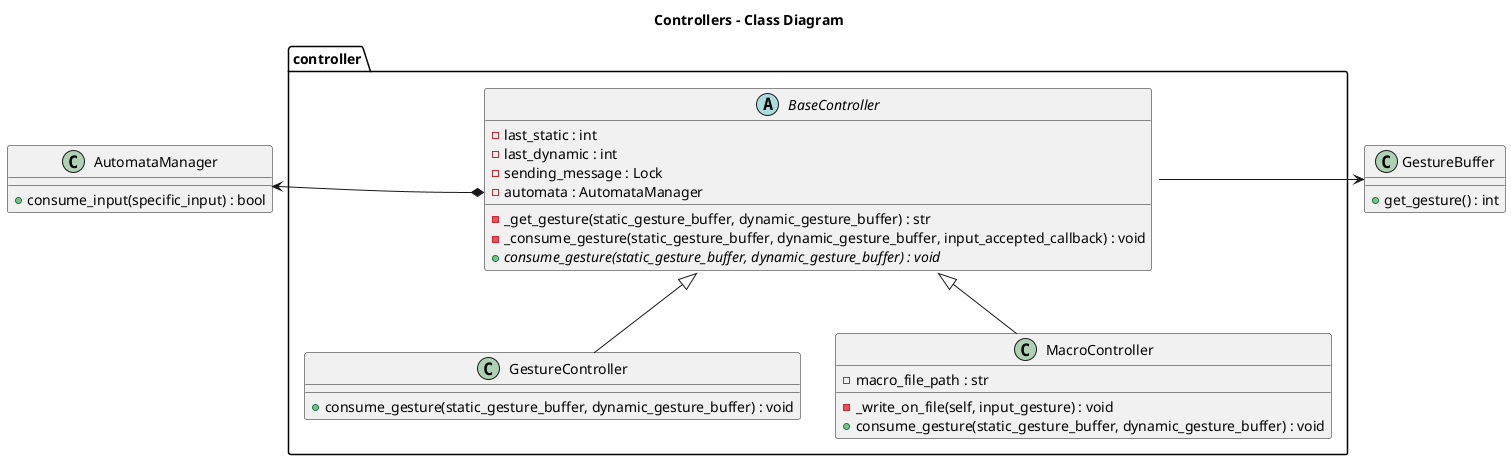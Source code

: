 @startuml

title Controllers - Class Diagram

package controller {
abstract class BaseController {
  -last_static : int
  -last_dynamic : int
  -sending_message : Lock
  -automata : AutomataManager
  -_get_gesture(static_gesture_buffer, dynamic_gesture_buffer) : str
  -_consume_gesture(static_gesture_buffer, dynamic_gesture_buffer, input_accepted_callback) : void
  +{abstract}consume_gesture(static_gesture_buffer, dynamic_gesture_buffer) : void
}

class GestureController extends BaseController{
  +consume_gesture(static_gesture_buffer, dynamic_gesture_buffer) : void
}

class MacroController extends BaseController{
  -macro_file_path : str
  -_write_on_file(self, input_gesture) : void
  +consume_gesture(static_gesture_buffer, dynamic_gesture_buffer) : void
}
}

class AutomataManager {
  +consume_input(specific_input) : bool
}

class GestureBuffer {
  +get_gesture() : int
}

BaseController -r-> GestureBuffer
BaseController::automata *-l-> AutomataManager
@enduml
